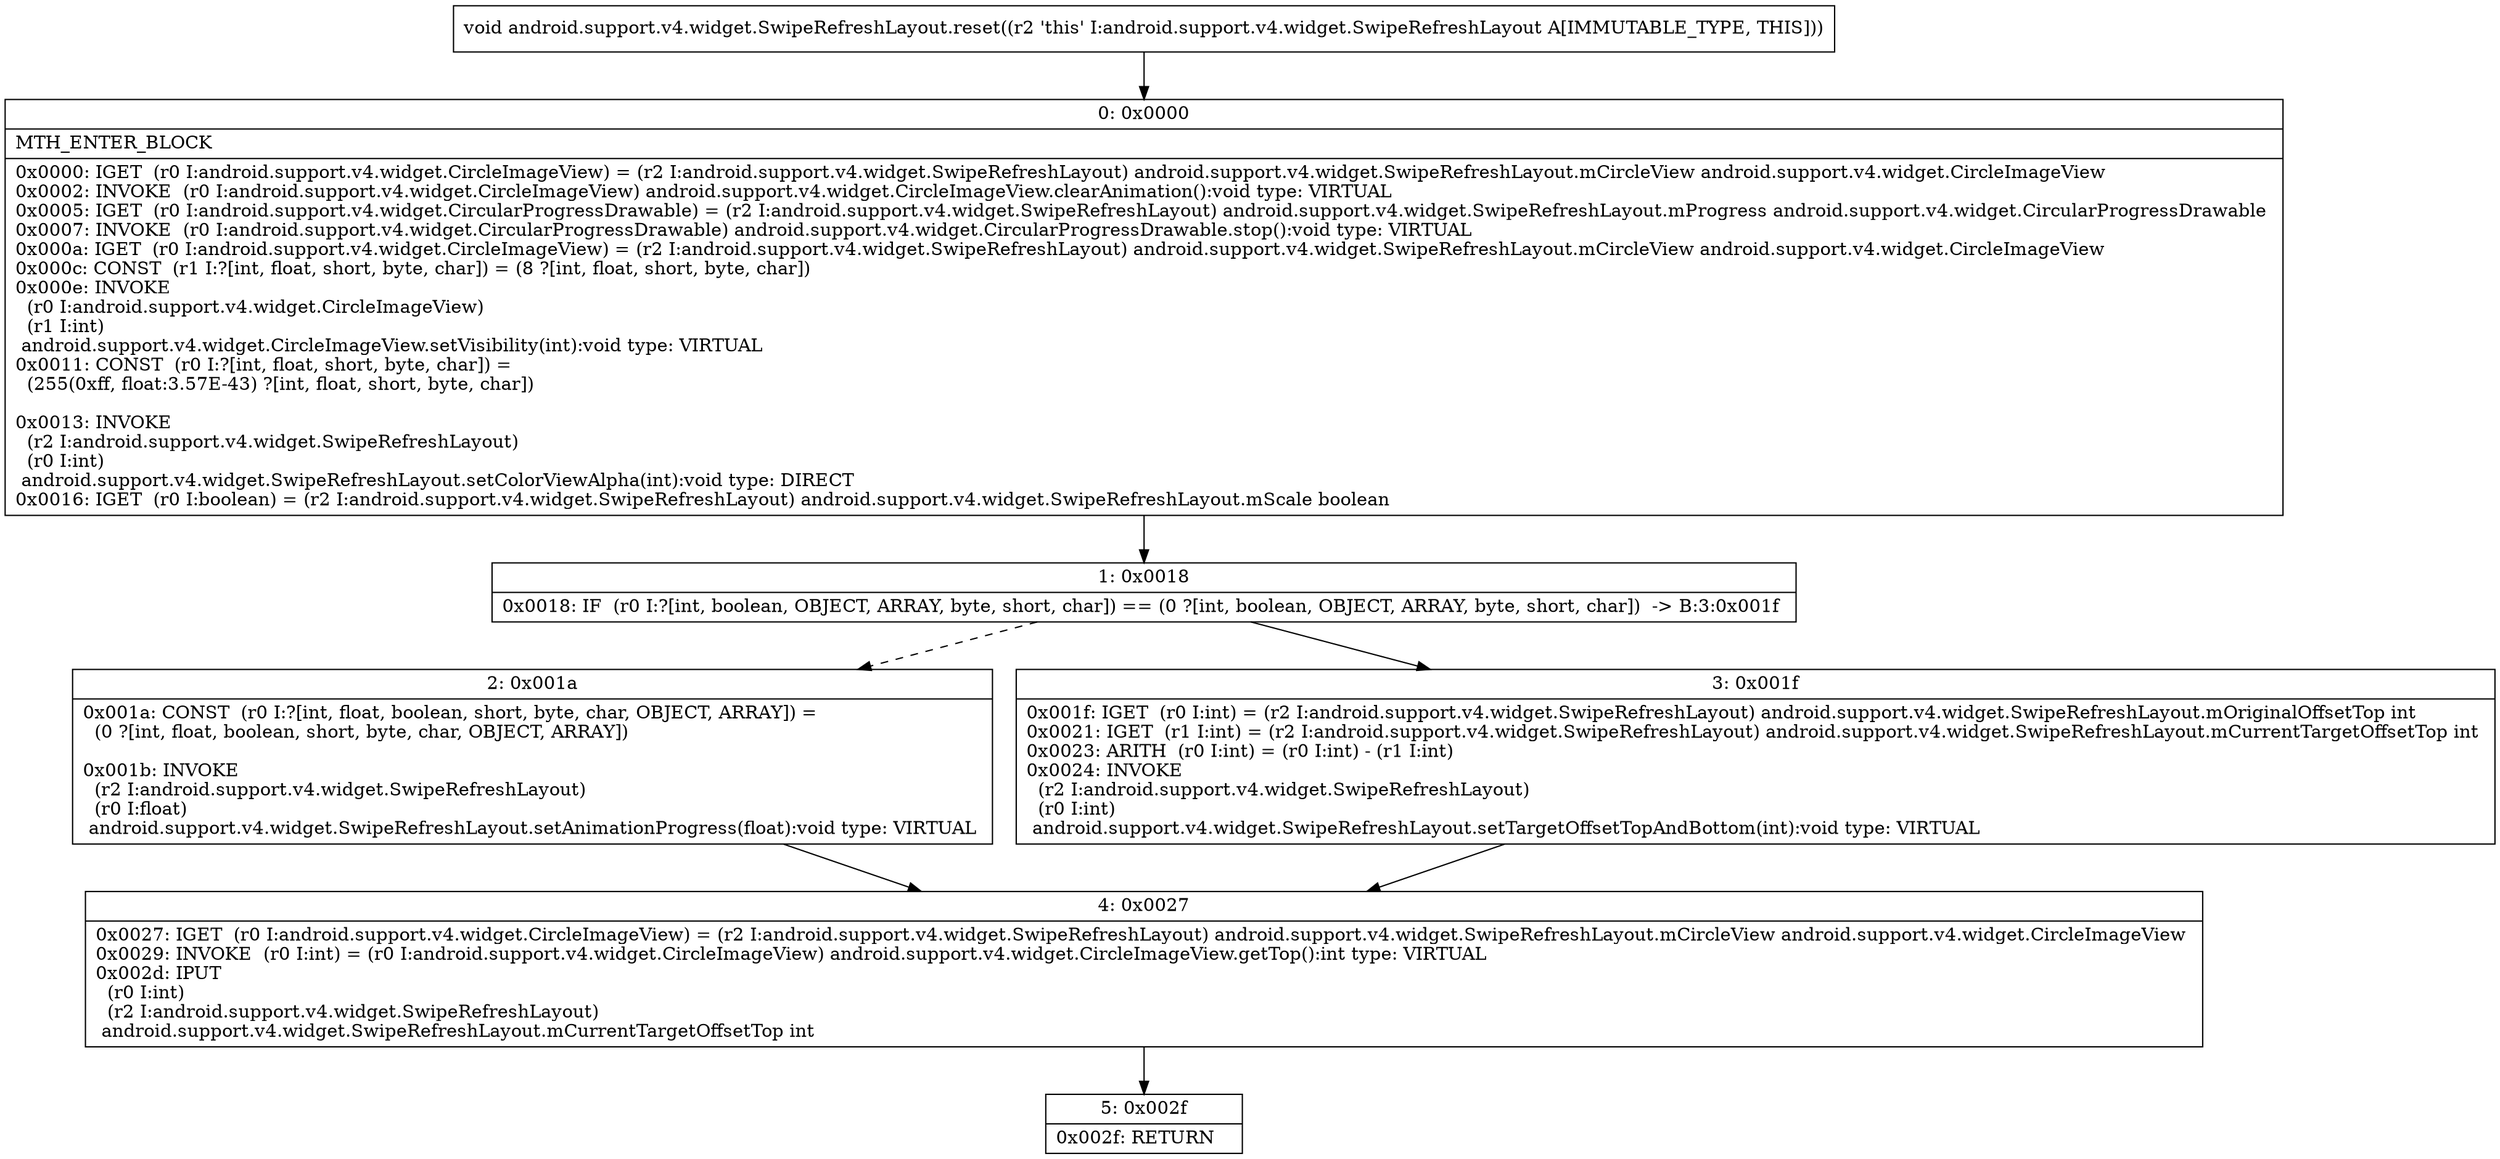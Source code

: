 digraph "CFG forandroid.support.v4.widget.SwipeRefreshLayout.reset()V" {
Node_0 [shape=record,label="{0\:\ 0x0000|MTH_ENTER_BLOCK\l|0x0000: IGET  (r0 I:android.support.v4.widget.CircleImageView) = (r2 I:android.support.v4.widget.SwipeRefreshLayout) android.support.v4.widget.SwipeRefreshLayout.mCircleView android.support.v4.widget.CircleImageView \l0x0002: INVOKE  (r0 I:android.support.v4.widget.CircleImageView) android.support.v4.widget.CircleImageView.clearAnimation():void type: VIRTUAL \l0x0005: IGET  (r0 I:android.support.v4.widget.CircularProgressDrawable) = (r2 I:android.support.v4.widget.SwipeRefreshLayout) android.support.v4.widget.SwipeRefreshLayout.mProgress android.support.v4.widget.CircularProgressDrawable \l0x0007: INVOKE  (r0 I:android.support.v4.widget.CircularProgressDrawable) android.support.v4.widget.CircularProgressDrawable.stop():void type: VIRTUAL \l0x000a: IGET  (r0 I:android.support.v4.widget.CircleImageView) = (r2 I:android.support.v4.widget.SwipeRefreshLayout) android.support.v4.widget.SwipeRefreshLayout.mCircleView android.support.v4.widget.CircleImageView \l0x000c: CONST  (r1 I:?[int, float, short, byte, char]) = (8 ?[int, float, short, byte, char]) \l0x000e: INVOKE  \l  (r0 I:android.support.v4.widget.CircleImageView)\l  (r1 I:int)\l android.support.v4.widget.CircleImageView.setVisibility(int):void type: VIRTUAL \l0x0011: CONST  (r0 I:?[int, float, short, byte, char]) = \l  (255(0xff, float:3.57E\-43) ?[int, float, short, byte, char])\l \l0x0013: INVOKE  \l  (r2 I:android.support.v4.widget.SwipeRefreshLayout)\l  (r0 I:int)\l android.support.v4.widget.SwipeRefreshLayout.setColorViewAlpha(int):void type: DIRECT \l0x0016: IGET  (r0 I:boolean) = (r2 I:android.support.v4.widget.SwipeRefreshLayout) android.support.v4.widget.SwipeRefreshLayout.mScale boolean \l}"];
Node_1 [shape=record,label="{1\:\ 0x0018|0x0018: IF  (r0 I:?[int, boolean, OBJECT, ARRAY, byte, short, char]) == (0 ?[int, boolean, OBJECT, ARRAY, byte, short, char])  \-\> B:3:0x001f \l}"];
Node_2 [shape=record,label="{2\:\ 0x001a|0x001a: CONST  (r0 I:?[int, float, boolean, short, byte, char, OBJECT, ARRAY]) = \l  (0 ?[int, float, boolean, short, byte, char, OBJECT, ARRAY])\l \l0x001b: INVOKE  \l  (r2 I:android.support.v4.widget.SwipeRefreshLayout)\l  (r0 I:float)\l android.support.v4.widget.SwipeRefreshLayout.setAnimationProgress(float):void type: VIRTUAL \l}"];
Node_3 [shape=record,label="{3\:\ 0x001f|0x001f: IGET  (r0 I:int) = (r2 I:android.support.v4.widget.SwipeRefreshLayout) android.support.v4.widget.SwipeRefreshLayout.mOriginalOffsetTop int \l0x0021: IGET  (r1 I:int) = (r2 I:android.support.v4.widget.SwipeRefreshLayout) android.support.v4.widget.SwipeRefreshLayout.mCurrentTargetOffsetTop int \l0x0023: ARITH  (r0 I:int) = (r0 I:int) \- (r1 I:int) \l0x0024: INVOKE  \l  (r2 I:android.support.v4.widget.SwipeRefreshLayout)\l  (r0 I:int)\l android.support.v4.widget.SwipeRefreshLayout.setTargetOffsetTopAndBottom(int):void type: VIRTUAL \l}"];
Node_4 [shape=record,label="{4\:\ 0x0027|0x0027: IGET  (r0 I:android.support.v4.widget.CircleImageView) = (r2 I:android.support.v4.widget.SwipeRefreshLayout) android.support.v4.widget.SwipeRefreshLayout.mCircleView android.support.v4.widget.CircleImageView \l0x0029: INVOKE  (r0 I:int) = (r0 I:android.support.v4.widget.CircleImageView) android.support.v4.widget.CircleImageView.getTop():int type: VIRTUAL \l0x002d: IPUT  \l  (r0 I:int)\l  (r2 I:android.support.v4.widget.SwipeRefreshLayout)\l android.support.v4.widget.SwipeRefreshLayout.mCurrentTargetOffsetTop int \l}"];
Node_5 [shape=record,label="{5\:\ 0x002f|0x002f: RETURN   \l}"];
MethodNode[shape=record,label="{void android.support.v4.widget.SwipeRefreshLayout.reset((r2 'this' I:android.support.v4.widget.SwipeRefreshLayout A[IMMUTABLE_TYPE, THIS])) }"];
MethodNode -> Node_0;
Node_0 -> Node_1;
Node_1 -> Node_2[style=dashed];
Node_1 -> Node_3;
Node_2 -> Node_4;
Node_3 -> Node_4;
Node_4 -> Node_5;
}

